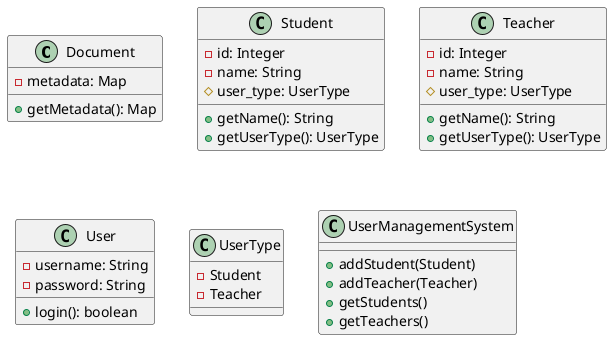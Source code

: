 @startuml
class Document {
    - metadata: Map
    + getMetadata(): Map
}

class Student {
    - id: Integer
    - name: String
    # user_type: UserType
    + getName(): String
    + getUserType(): UserType
}

class Teacher {
    - id: Integer
    - name: String
    # user_type: UserType
    + getName(): String
    + getUserType(): UserType
}

class User {
    - username: String
    - password: String
    + login(): boolean
}

class UserType {
    - Student
    - Teacher
}

class UserManagementSystem {
    + addStudent(Student)
    + addTeacher(Teacher)
    + getStudents()
    + getTeachers()
}

@enduml